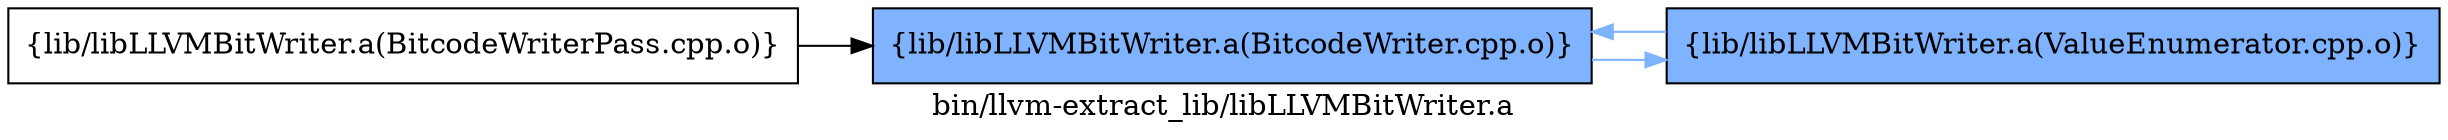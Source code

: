 digraph "bin/llvm-extract_lib/libLLVMBitWriter.a" {
	label="bin/llvm-extract_lib/libLLVMBitWriter.a";
	rankdir=LR;
	{ rank=same; Node0x55a597b43f98;  }
	{ rank=same; Node0x55a597b46338;  }
	{ rank=same; Node0x55a597b43f98;  }
	{ rank=same; Node0x55a597b46338;  }

	Node0x55a597b43f98 [shape=record,shape=box,group=0,label="{lib/libLLVMBitWriter.a(BitcodeWriterPass.cpp.o)}"];
	Node0x55a597b43f98 -> Node0x55a597b46338;
	Node0x55a597b46338 [shape=record,shape=box,group=1,style=filled,fillcolor="0.600000 0.5 1",label="{lib/libLLVMBitWriter.a(BitcodeWriter.cpp.o)}"];
	Node0x55a597b46338 -> Node0x55a597b46a68[color="0.600000 0.5 1"];
	Node0x55a597b46a68 [shape=record,shape=box,group=1,style=filled,fillcolor="0.600000 0.5 1",label="{lib/libLLVMBitWriter.a(ValueEnumerator.cpp.o)}"];
	Node0x55a597b46a68 -> Node0x55a597b46338[color="0.600000 0.5 1"];
}
